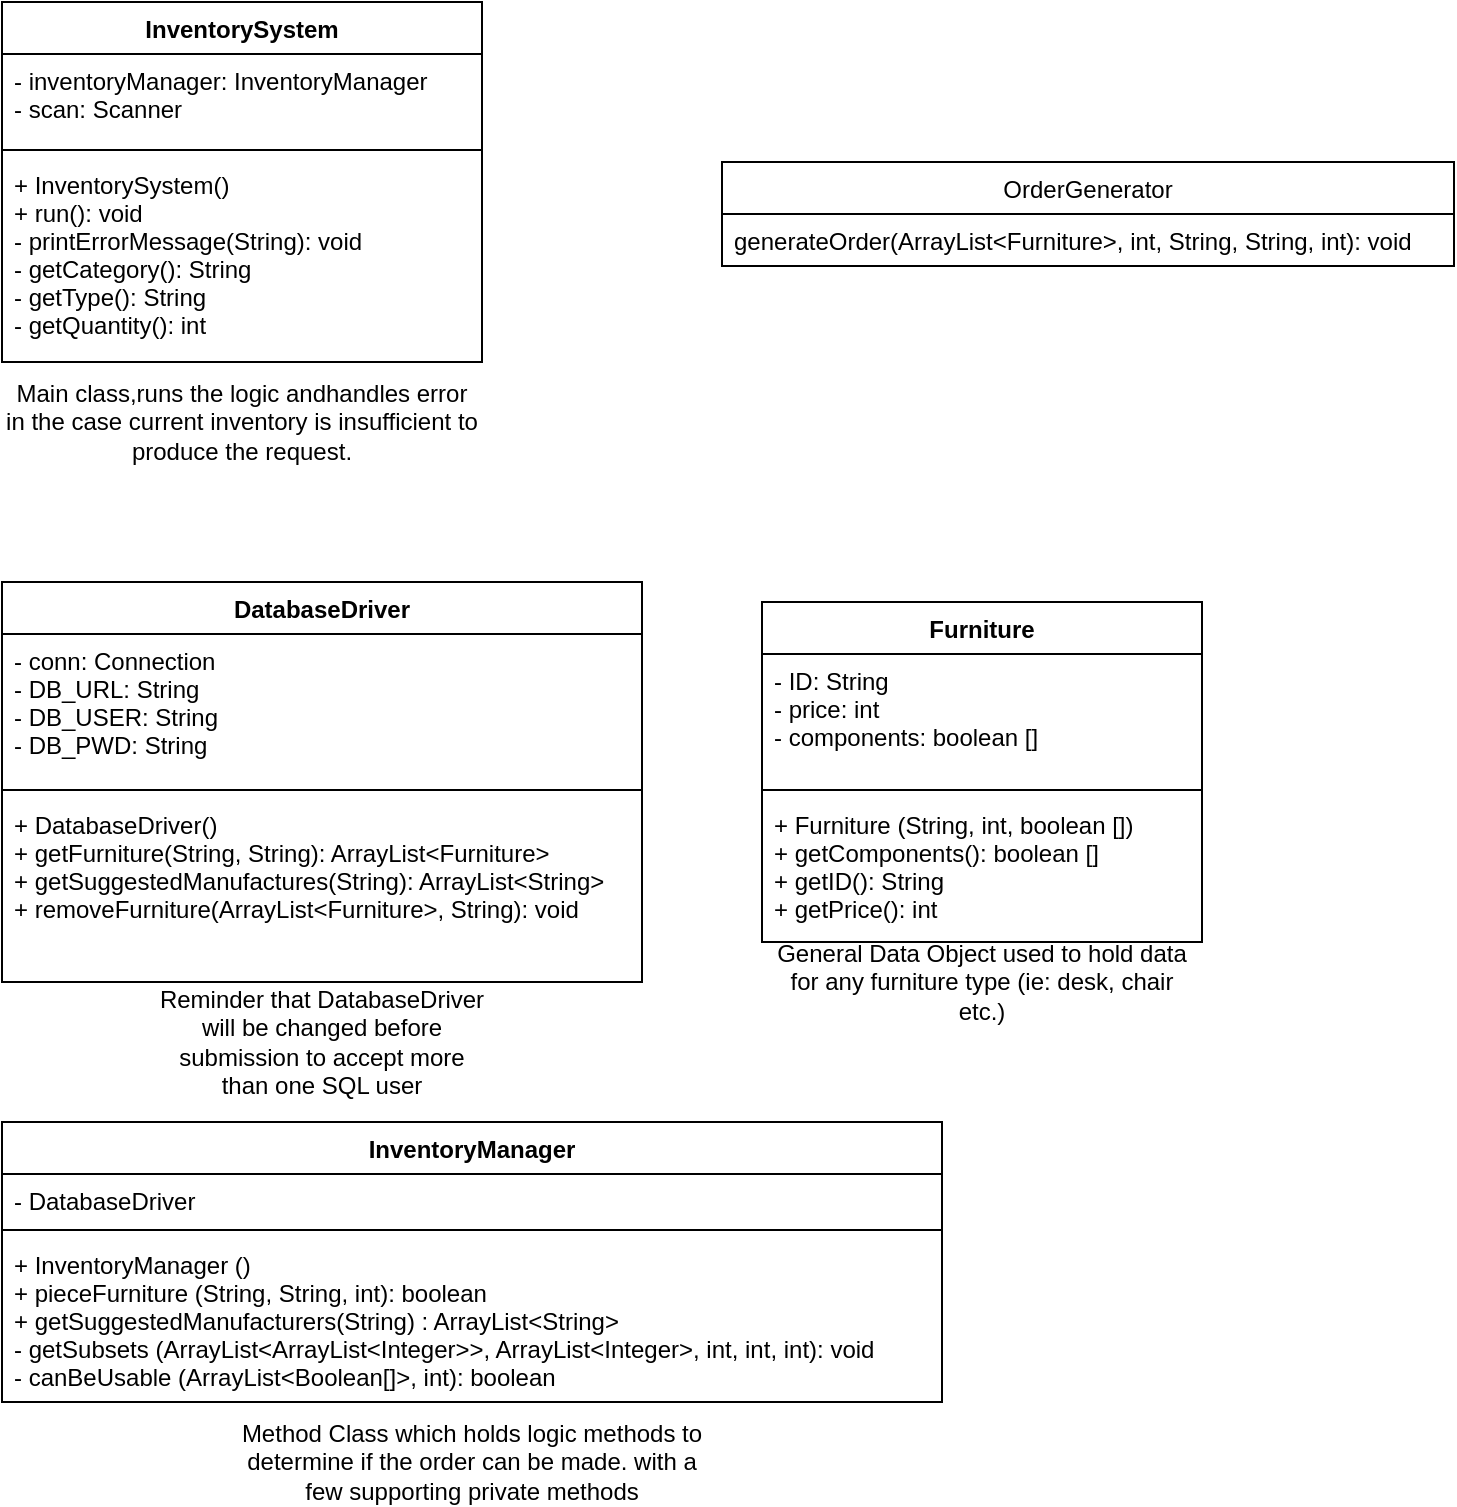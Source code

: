 <mxfile version="14.5.3" type="github">
  <diagram id="C5RBs43oDa-KdzZeNtuy" name="Page-1">
    <mxGraphModel dx="956" dy="896" grid="1" gridSize="10" guides="1" tooltips="1" connect="1" arrows="1" fold="1" page="1" pageScale="1" pageWidth="827" pageHeight="1169" math="0" shadow="0">
      <root>
        <mxCell id="WIyWlLk6GJQsqaUBKTNV-0" />
        <mxCell id="WIyWlLk6GJQsqaUBKTNV-1" parent="WIyWlLk6GJQsqaUBKTNV-0" />
        <mxCell id="N_NnaopC6pL-1q0N3gmT-41" value="Furniture" style="swimlane;fontStyle=1;align=center;verticalAlign=top;childLayout=stackLayout;horizontal=1;startSize=26;horizontalStack=0;resizeParent=1;resizeParentMax=0;resizeLast=0;collapsible=1;marginBottom=0;" vertex="1" parent="WIyWlLk6GJQsqaUBKTNV-1">
          <mxGeometry x="390" y="310" width="220" height="170" as="geometry" />
        </mxCell>
        <mxCell id="N_NnaopC6pL-1q0N3gmT-42" value="- ID: String&#xa;- price: int&#xa;- components: boolean []&#xa;" style="text;strokeColor=none;fillColor=none;align=left;verticalAlign=top;spacingLeft=4;spacingRight=4;overflow=hidden;rotatable=0;points=[[0,0.5],[1,0.5]];portConstraint=eastwest;" vertex="1" parent="N_NnaopC6pL-1q0N3gmT-41">
          <mxGeometry y="26" width="220" height="64" as="geometry" />
        </mxCell>
        <mxCell id="N_NnaopC6pL-1q0N3gmT-43" value="" style="line;strokeWidth=1;fillColor=none;align=left;verticalAlign=middle;spacingTop=-1;spacingLeft=3;spacingRight=3;rotatable=0;labelPosition=right;points=[];portConstraint=eastwest;" vertex="1" parent="N_NnaopC6pL-1q0N3gmT-41">
          <mxGeometry y="90" width="220" height="8" as="geometry" />
        </mxCell>
        <mxCell id="N_NnaopC6pL-1q0N3gmT-44" value="+ Furniture (String, int, boolean [])&#xa;+ getComponents(): boolean []&#xa;+ getID(): String&#xa;+ getPrice(): int&#xa;&#xa;" style="text;strokeColor=none;fillColor=none;align=left;verticalAlign=top;spacingLeft=4;spacingRight=4;overflow=hidden;rotatable=0;points=[[0,0.5],[1,0.5]];portConstraint=eastwest;" vertex="1" parent="N_NnaopC6pL-1q0N3gmT-41">
          <mxGeometry y="98" width="220" height="72" as="geometry" />
        </mxCell>
        <mxCell id="N_NnaopC6pL-1q0N3gmT-45" value="DatabaseDriver" style="swimlane;fontStyle=1;align=center;verticalAlign=top;childLayout=stackLayout;horizontal=1;startSize=26;horizontalStack=0;resizeParent=1;resizeParentMax=0;resizeLast=0;collapsible=1;marginBottom=0;" vertex="1" parent="WIyWlLk6GJQsqaUBKTNV-1">
          <mxGeometry x="10" y="300" width="320" height="200" as="geometry" />
        </mxCell>
        <mxCell id="N_NnaopC6pL-1q0N3gmT-46" value="- conn: Connection&#xa;- DB_URL: String&#xa;- DB_USER: String&#xa;- DB_PWD: String&#xa;&#xa;&#xa;" style="text;strokeColor=none;fillColor=none;align=left;verticalAlign=top;spacingLeft=4;spacingRight=4;overflow=hidden;rotatable=0;points=[[0,0.5],[1,0.5]];portConstraint=eastwest;fontStyle=0" vertex="1" parent="N_NnaopC6pL-1q0N3gmT-45">
          <mxGeometry y="26" width="320" height="74" as="geometry" />
        </mxCell>
        <mxCell id="N_NnaopC6pL-1q0N3gmT-47" value="" style="line;strokeWidth=1;fillColor=none;align=left;verticalAlign=middle;spacingTop=-1;spacingLeft=3;spacingRight=3;rotatable=0;labelPosition=right;points=[];portConstraint=eastwest;" vertex="1" parent="N_NnaopC6pL-1q0N3gmT-45">
          <mxGeometry y="100" width="320" height="8" as="geometry" />
        </mxCell>
        <mxCell id="N_NnaopC6pL-1q0N3gmT-48" value="+ DatabaseDriver()&#xa;+ getFurniture(String, String): ArrayList&lt;Furniture&gt;&#xa;+ getSuggestedManufactures(String): ArrayList&lt;String&gt;&#xa;+ removeFurniture(ArrayList&lt;Furniture&gt;, String): void&#xa;" style="text;strokeColor=none;fillColor=none;align=left;verticalAlign=top;spacingLeft=4;spacingRight=4;overflow=hidden;rotatable=0;points=[[0,0.5],[1,0.5]];portConstraint=eastwest;" vertex="1" parent="N_NnaopC6pL-1q0N3gmT-45">
          <mxGeometry y="108" width="320" height="92" as="geometry" />
        </mxCell>
        <mxCell id="N_NnaopC6pL-1q0N3gmT-49" value="Reminder that DatabaseDriver will be changed before submission to accept more than one SQL user" style="text;html=1;strokeColor=none;fillColor=none;align=center;verticalAlign=middle;whiteSpace=wrap;rounded=0;" vertex="1" parent="WIyWlLk6GJQsqaUBKTNV-1">
          <mxGeometry x="85" y="520" width="170" height="20" as="geometry" />
        </mxCell>
        <mxCell id="N_NnaopC6pL-1q0N3gmT-50" value="General Data Object used to hold data for any furniture type (ie: desk, chair etc.)" style="text;html=1;strokeColor=none;fillColor=none;align=center;verticalAlign=middle;whiteSpace=wrap;rounded=0;" vertex="1" parent="WIyWlLk6GJQsqaUBKTNV-1">
          <mxGeometry x="390" y="490" width="220" height="20" as="geometry" />
        </mxCell>
        <mxCell id="N_NnaopC6pL-1q0N3gmT-51" value="OrderGenerator" style="swimlane;fontStyle=0;childLayout=stackLayout;horizontal=1;startSize=26;fillColor=none;horizontalStack=0;resizeParent=1;resizeParentMax=0;resizeLast=0;collapsible=1;marginBottom=0;" vertex="1" parent="WIyWlLk6GJQsqaUBKTNV-1">
          <mxGeometry x="370" y="90" width="366" height="52" as="geometry" />
        </mxCell>
        <mxCell id="N_NnaopC6pL-1q0N3gmT-52" value="generateOrder(ArrayList&lt;Furniture&gt;, int, String, String, int): void" style="text;strokeColor=none;fillColor=none;align=left;verticalAlign=top;spacingLeft=4;spacingRight=4;overflow=hidden;rotatable=0;points=[[0,0.5],[1,0.5]];portConstraint=eastwest;" vertex="1" parent="N_NnaopC6pL-1q0N3gmT-51">
          <mxGeometry y="26" width="366" height="26" as="geometry" />
        </mxCell>
        <mxCell id="N_NnaopC6pL-1q0N3gmT-55" value="InventorySystem" style="swimlane;fontStyle=1;align=center;verticalAlign=top;childLayout=stackLayout;horizontal=1;startSize=26;horizontalStack=0;resizeParent=1;resizeParentMax=0;resizeLast=0;collapsible=1;marginBottom=0;" vertex="1" parent="WIyWlLk6GJQsqaUBKTNV-1">
          <mxGeometry x="10" y="10" width="240" height="180" as="geometry" />
        </mxCell>
        <mxCell id="N_NnaopC6pL-1q0N3gmT-56" value="- inventoryManager: InventoryManager&#xa;- scan: Scanner&#xa;" style="text;strokeColor=none;fillColor=none;align=left;verticalAlign=top;spacingLeft=4;spacingRight=4;overflow=hidden;rotatable=0;points=[[0,0.5],[1,0.5]];portConstraint=eastwest;" vertex="1" parent="N_NnaopC6pL-1q0N3gmT-55">
          <mxGeometry y="26" width="240" height="44" as="geometry" />
        </mxCell>
        <mxCell id="N_NnaopC6pL-1q0N3gmT-57" value="" style="line;strokeWidth=1;fillColor=none;align=left;verticalAlign=middle;spacingTop=-1;spacingLeft=3;spacingRight=3;rotatable=0;labelPosition=right;points=[];portConstraint=eastwest;" vertex="1" parent="N_NnaopC6pL-1q0N3gmT-55">
          <mxGeometry y="70" width="240" height="8" as="geometry" />
        </mxCell>
        <mxCell id="N_NnaopC6pL-1q0N3gmT-58" value="+ InventorySystem()&#xa;+ run(): void&#xa;- printErrorMessage(String): void&#xa;- getCategory(): String&#xa;- getType(): String&#xa;- getQuantity(): int&#xa;" style="text;strokeColor=none;fillColor=none;align=left;verticalAlign=top;spacingLeft=4;spacingRight=4;overflow=hidden;rotatable=0;points=[[0,0.5],[1,0.5]];portConstraint=eastwest;" vertex="1" parent="N_NnaopC6pL-1q0N3gmT-55">
          <mxGeometry y="78" width="240" height="102" as="geometry" />
        </mxCell>
        <mxCell id="N_NnaopC6pL-1q0N3gmT-59" value="Main class,runs the logic andhandles error in the case current inventory is insufficient to produce the request." style="text;html=1;strokeColor=none;fillColor=none;align=center;verticalAlign=middle;whiteSpace=wrap;rounded=0;" vertex="1" parent="WIyWlLk6GJQsqaUBKTNV-1">
          <mxGeometry x="10" y="210" width="240" height="20" as="geometry" />
        </mxCell>
        <mxCell id="N_NnaopC6pL-1q0N3gmT-60" value="InventoryManager" style="swimlane;fontStyle=1;align=center;verticalAlign=top;childLayout=stackLayout;horizontal=1;startSize=26;horizontalStack=0;resizeParent=1;resizeParentMax=0;resizeLast=0;collapsible=1;marginBottom=0;" vertex="1" parent="WIyWlLk6GJQsqaUBKTNV-1">
          <mxGeometry x="10" y="570" width="470" height="140" as="geometry" />
        </mxCell>
        <mxCell id="N_NnaopC6pL-1q0N3gmT-61" value="- DatabaseDriver" style="text;strokeColor=none;fillColor=none;align=left;verticalAlign=top;spacingLeft=4;spacingRight=4;overflow=hidden;rotatable=0;points=[[0,0.5],[1,0.5]];portConstraint=eastwest;" vertex="1" parent="N_NnaopC6pL-1q0N3gmT-60">
          <mxGeometry y="26" width="470" height="24" as="geometry" />
        </mxCell>
        <mxCell id="N_NnaopC6pL-1q0N3gmT-62" value="" style="line;strokeWidth=1;fillColor=none;align=left;verticalAlign=middle;spacingTop=-1;spacingLeft=3;spacingRight=3;rotatable=0;labelPosition=right;points=[];portConstraint=eastwest;" vertex="1" parent="N_NnaopC6pL-1q0N3gmT-60">
          <mxGeometry y="50" width="470" height="8" as="geometry" />
        </mxCell>
        <mxCell id="N_NnaopC6pL-1q0N3gmT-63" value="+ InventoryManager ()&#xa;+ pieceFurniture (String, String, int): boolean&#xa;+ getSuggestedManufacturers(String) : ArrayList&lt;String&gt;&#xa;- getSubsets (ArrayList&lt;ArrayList&lt;Integer&gt;&gt;, ArrayList&lt;Integer&gt;, int, int, int): void&#xa;- canBeUsable (ArrayList&lt;Boolean[]&gt;, int): boolean&#xa;&#xa;&#xa;" style="text;strokeColor=none;fillColor=none;align=left;verticalAlign=top;spacingLeft=4;spacingRight=4;overflow=hidden;rotatable=0;points=[[0,0.5],[1,0.5]];portConstraint=eastwest;" vertex="1" parent="N_NnaopC6pL-1q0N3gmT-60">
          <mxGeometry y="58" width="470" height="82" as="geometry" />
        </mxCell>
        <mxCell id="N_NnaopC6pL-1q0N3gmT-64" value="Method Class which holds logic methods to determine if the order can be made. with a few supporting private methods" style="text;html=1;strokeColor=none;fillColor=none;align=center;verticalAlign=middle;whiteSpace=wrap;rounded=0;" vertex="1" parent="WIyWlLk6GJQsqaUBKTNV-1">
          <mxGeometry x="125" y="720" width="240" height="40" as="geometry" />
        </mxCell>
      </root>
    </mxGraphModel>
  </diagram>
</mxfile>
